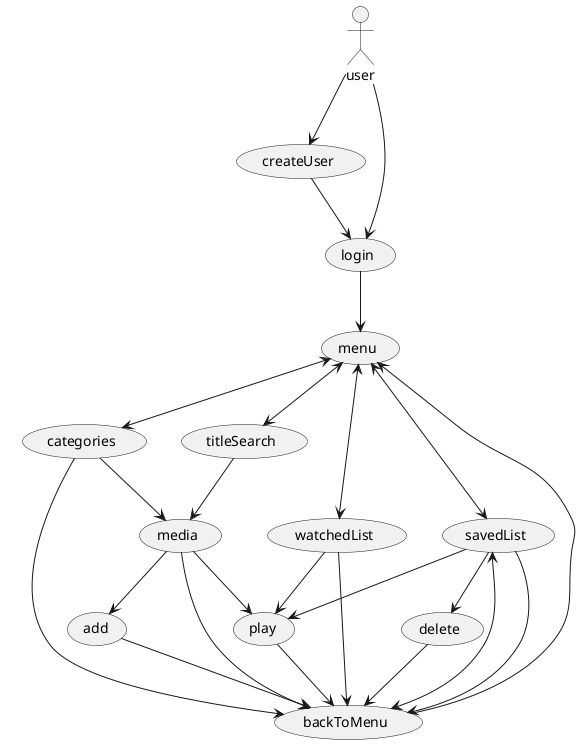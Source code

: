 @startuml
'https://plantuml.com/use-case-diagram

actor user

usecase createUser
usecase login
usecase menu
usecase categories
usecase titleSearch
usecase watchedList
usecase savedList
usecase add
usecase play
usecase delete
usecase backToMenu
usecase media

top to bottom direction
user --> createUser
user --> login

createUser --> login

login --> menu

menu <--> watchedList
menu <--> savedList
menu <--> categories
menu <--> titleSearch

titleSearch --> media

media --> play
media --> add
media --> backToMenu

savedList --> delete
savedList --> play
savedList <---> backToMenu

watchedList --> backToMenu
watchedList --> play

categories --> backToMenu
categories --> media

backToMenu --> menu

play --> backToMenu
add --> backToMenu
delete --> backToMenu
savedList --> backToMenu

@enduml